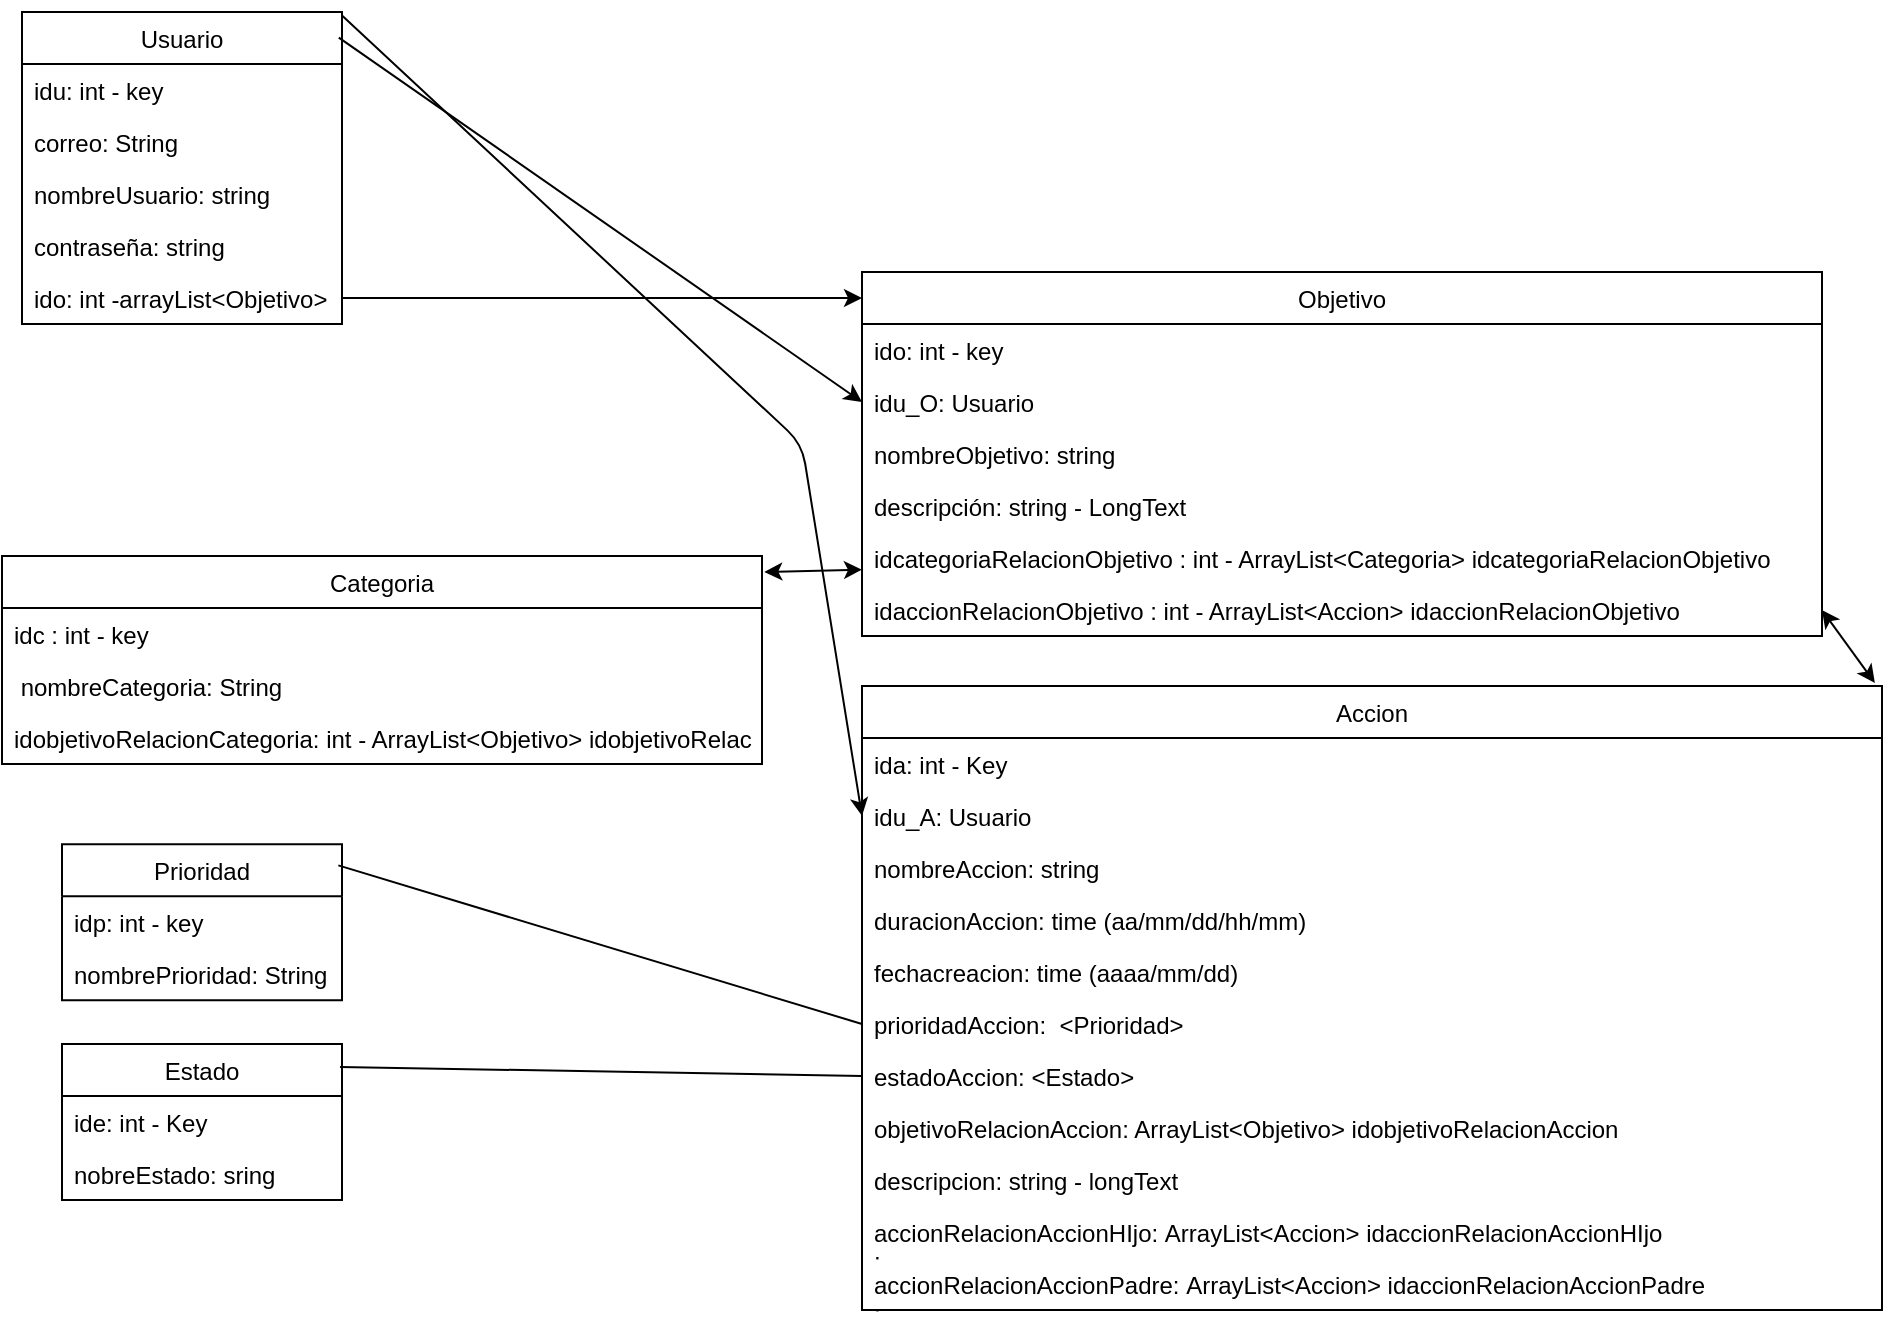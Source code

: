 <mxfile version="10.8.2" type="device"><diagram id="qRlcqaYGfxjSzqEW3Mpc" name="Page-1"><mxGraphModel dx="1133" dy="576" grid="1" gridSize="10" guides="1" tooltips="1" connect="1" arrows="1" fold="1" page="1" pageScale="1" pageWidth="827" pageHeight="1169" math="0" shadow="0"><root><mxCell id="0"/><mxCell id="1" parent="0"/><mxCell id="leLPLgbv3cCfJMPLrSLi-1" value="Categoria" style="swimlane;fontStyle=0;childLayout=stackLayout;horizontal=1;startSize=26;fillColor=none;horizontalStack=0;resizeParent=1;resizeParentMax=0;resizeLast=0;collapsible=1;marginBottom=0;" vertex="1" parent="1"><mxGeometry y="386" width="380" height="104" as="geometry"/></mxCell><mxCell id="leLPLgbv3cCfJMPLrSLi-2" value="idc : int - key" style="text;strokeColor=none;fillColor=none;align=left;verticalAlign=top;spacingLeft=4;spacingRight=4;overflow=hidden;rotatable=0;points=[[0,0.5],[1,0.5]];portConstraint=eastwest;" vertex="1" parent="leLPLgbv3cCfJMPLrSLi-1"><mxGeometry y="26" width="380" height="26" as="geometry"/></mxCell><mxCell id="leLPLgbv3cCfJMPLrSLi-3" value=" nombreCategoria: String" style="text;strokeColor=none;fillColor=none;align=left;verticalAlign=top;spacingLeft=4;spacingRight=4;overflow=hidden;rotatable=0;points=[[0,0.5],[1,0.5]];portConstraint=eastwest;" vertex="1" parent="leLPLgbv3cCfJMPLrSLi-1"><mxGeometry y="52" width="380" height="26" as="geometry"/></mxCell><mxCell id="leLPLgbv3cCfJMPLrSLi-46" value="idobjetivoRelacionCategoria: int - ArrayList&lt;Objetivo&gt; idobjetivoRelacionCategoria" style="text;strokeColor=none;fillColor=none;align=left;verticalAlign=top;spacingLeft=4;spacingRight=4;overflow=hidden;rotatable=0;points=[[0,0.5],[1,0.5]];portConstraint=eastwest;" vertex="1" parent="leLPLgbv3cCfJMPLrSLi-1"><mxGeometry y="78" width="380" height="26" as="geometry"/></mxCell><mxCell id="leLPLgbv3cCfJMPLrSLi-5" value="Usuario" style="swimlane;fontStyle=0;childLayout=stackLayout;horizontal=1;startSize=26;fillColor=none;horizontalStack=0;resizeParent=1;resizeParentMax=0;resizeLast=0;collapsible=1;marginBottom=0;" vertex="1" parent="1"><mxGeometry x="10" y="114" width="160" height="156" as="geometry"/></mxCell><mxCell id="leLPLgbv3cCfJMPLrSLi-6" value="idu: int - key" style="text;strokeColor=none;fillColor=none;align=left;verticalAlign=top;spacingLeft=4;spacingRight=4;overflow=hidden;rotatable=0;points=[[0,0.5],[1,0.5]];portConstraint=eastwest;" vertex="1" parent="leLPLgbv3cCfJMPLrSLi-5"><mxGeometry y="26" width="160" height="26" as="geometry"/></mxCell><mxCell id="leLPLgbv3cCfJMPLrSLi-7" value="correo: String" style="text;strokeColor=none;fillColor=none;align=left;verticalAlign=top;spacingLeft=4;spacingRight=4;overflow=hidden;rotatable=0;points=[[0,0.5],[1,0.5]];portConstraint=eastwest;" vertex="1" parent="leLPLgbv3cCfJMPLrSLi-5"><mxGeometry y="52" width="160" height="26" as="geometry"/></mxCell><mxCell id="leLPLgbv3cCfJMPLrSLi-8" value="nombreUsuario: string" style="text;strokeColor=none;fillColor=none;align=left;verticalAlign=top;spacingLeft=4;spacingRight=4;overflow=hidden;rotatable=0;points=[[0,0.5],[1,0.5]];portConstraint=eastwest;" vertex="1" parent="leLPLgbv3cCfJMPLrSLi-5"><mxGeometry y="78" width="160" height="26" as="geometry"/></mxCell><mxCell id="leLPLgbv3cCfJMPLrSLi-9" value="contraseña: string" style="text;strokeColor=none;fillColor=none;align=left;verticalAlign=top;spacingLeft=4;spacingRight=4;overflow=hidden;rotatable=0;points=[[0,0.5],[1,0.5]];portConstraint=eastwest;" vertex="1" parent="leLPLgbv3cCfJMPLrSLi-5"><mxGeometry y="104" width="160" height="26" as="geometry"/></mxCell><mxCell id="leLPLgbv3cCfJMPLrSLi-10" value="ido: int -arrayList&lt;Objetivo&gt; " style="text;strokeColor=none;fillColor=none;align=left;verticalAlign=top;spacingLeft=4;spacingRight=4;overflow=hidden;rotatable=0;points=[[0,0.5],[1,0.5]];portConstraint=eastwest;" vertex="1" parent="leLPLgbv3cCfJMPLrSLi-5"><mxGeometry y="130" width="160" height="26" as="geometry"/></mxCell><mxCell id="leLPLgbv3cCfJMPLrSLi-12" value="Objetivo" style="swimlane;fontStyle=0;childLayout=stackLayout;horizontal=1;startSize=26;fillColor=none;horizontalStack=0;resizeParent=1;resizeParentMax=0;resizeLast=0;collapsible=1;marginBottom=0;" vertex="1" parent="1"><mxGeometry x="430" y="244" width="480" height="182" as="geometry"/></mxCell><mxCell id="leLPLgbv3cCfJMPLrSLi-13" value="ido: int - key" style="text;strokeColor=none;fillColor=none;align=left;verticalAlign=top;spacingLeft=4;spacingRight=4;overflow=hidden;rotatable=0;points=[[0,0.5],[1,0.5]];portConstraint=eastwest;" vertex="1" parent="leLPLgbv3cCfJMPLrSLi-12"><mxGeometry y="26" width="480" height="26" as="geometry"/></mxCell><mxCell id="leLPLgbv3cCfJMPLrSLi-52" value="idu_O: Usuario" style="text;strokeColor=none;fillColor=none;align=left;verticalAlign=top;spacingLeft=4;spacingRight=4;overflow=hidden;rotatable=0;points=[[0,0.5],[1,0.5]];portConstraint=eastwest;" vertex="1" parent="leLPLgbv3cCfJMPLrSLi-12"><mxGeometry y="52" width="480" height="26" as="geometry"/></mxCell><mxCell id="leLPLgbv3cCfJMPLrSLi-14" value="nombreObjetivo: string" style="text;strokeColor=none;fillColor=none;align=left;verticalAlign=top;spacingLeft=4;spacingRight=4;overflow=hidden;rotatable=0;points=[[0,0.5],[1,0.5]];portConstraint=eastwest;" vertex="1" parent="leLPLgbv3cCfJMPLrSLi-12"><mxGeometry y="78" width="480" height="26" as="geometry"/></mxCell><mxCell id="leLPLgbv3cCfJMPLrSLi-16" value="descripción: string - LongText" style="text;strokeColor=none;fillColor=none;align=left;verticalAlign=top;spacingLeft=4;spacingRight=4;overflow=hidden;rotatable=0;points=[[0,0.5],[1,0.5]];portConstraint=eastwest;" vertex="1" parent="leLPLgbv3cCfJMPLrSLi-12"><mxGeometry y="104" width="480" height="26" as="geometry"/></mxCell><mxCell id="leLPLgbv3cCfJMPLrSLi-15" value="idcategoriaRelacionObjetivo : int - ArrayList&lt;Categoria&gt; idcategoriaRelacionObjetivo" style="text;strokeColor=none;fillColor=none;align=left;verticalAlign=top;spacingLeft=4;spacingRight=4;overflow=hidden;rotatable=0;points=[[0,0.5],[1,0.5]];portConstraint=eastwest;" vertex="1" parent="leLPLgbv3cCfJMPLrSLi-12"><mxGeometry y="130" width="480" height="26" as="geometry"/></mxCell><mxCell id="leLPLgbv3cCfJMPLrSLi-45" value="idaccionRelacionObjetivo : int - ArrayList&lt;Accion&gt; idaccionRelacionObjetivo " style="text;strokeColor=none;fillColor=none;align=left;verticalAlign=top;spacingLeft=4;spacingRight=4;overflow=hidden;rotatable=0;points=[[0,0.5],[1,0.5]];portConstraint=eastwest;" vertex="1" parent="leLPLgbv3cCfJMPLrSLi-12"><mxGeometry y="156" width="480" height="26" as="geometry"/></mxCell><mxCell id="leLPLgbv3cCfJMPLrSLi-17" value="Prioridad" style="swimlane;fontStyle=0;childLayout=stackLayout;horizontal=1;startSize=26;fillColor=none;horizontalStack=0;resizeParent=1;resizeParentMax=0;resizeLast=0;collapsible=1;marginBottom=0;" vertex="1" parent="1"><mxGeometry x="30" y="530.167" width="140" height="78" as="geometry"/></mxCell><mxCell id="leLPLgbv3cCfJMPLrSLi-18" value="idp: int - key" style="text;strokeColor=none;fillColor=none;align=left;verticalAlign=top;spacingLeft=4;spacingRight=4;overflow=hidden;rotatable=0;points=[[0,0.5],[1,0.5]];portConstraint=eastwest;" vertex="1" parent="leLPLgbv3cCfJMPLrSLi-17"><mxGeometry y="26" width="140" height="26" as="geometry"/></mxCell><mxCell id="leLPLgbv3cCfJMPLrSLi-19" value="nombrePrioridad: String" style="text;strokeColor=none;fillColor=none;align=left;verticalAlign=top;spacingLeft=4;spacingRight=4;overflow=hidden;rotatable=0;points=[[0,0.5],[1,0.5]];portConstraint=eastwest;" vertex="1" parent="leLPLgbv3cCfJMPLrSLi-17"><mxGeometry y="52" width="140" height="26" as="geometry"/></mxCell><mxCell id="leLPLgbv3cCfJMPLrSLi-21" value="Estado" style="swimlane;fontStyle=0;childLayout=stackLayout;horizontal=1;startSize=26;fillColor=none;horizontalStack=0;resizeParent=1;resizeParentMax=0;resizeLast=0;collapsible=1;marginBottom=0;" vertex="1" parent="1"><mxGeometry x="30" y="630" width="140" height="78" as="geometry"/></mxCell><mxCell id="leLPLgbv3cCfJMPLrSLi-22" value="ide: int - Key" style="text;strokeColor=none;fillColor=none;align=left;verticalAlign=top;spacingLeft=4;spacingRight=4;overflow=hidden;rotatable=0;points=[[0,0.5],[1,0.5]];portConstraint=eastwest;" vertex="1" parent="leLPLgbv3cCfJMPLrSLi-21"><mxGeometry y="26" width="140" height="26" as="geometry"/></mxCell><mxCell id="leLPLgbv3cCfJMPLrSLi-23" value="nobreEstado: sring" style="text;strokeColor=none;fillColor=none;align=left;verticalAlign=top;spacingLeft=4;spacingRight=4;overflow=hidden;rotatable=0;points=[[0,0.5],[1,0.5]];portConstraint=eastwest;" vertex="1" parent="leLPLgbv3cCfJMPLrSLi-21"><mxGeometry y="52" width="140" height="26" as="geometry"/></mxCell><mxCell id="leLPLgbv3cCfJMPLrSLi-25" value="Accion" style="swimlane;fontStyle=0;childLayout=stackLayout;horizontal=1;startSize=26;fillColor=none;horizontalStack=0;resizeParent=1;resizeParentMax=0;resizeLast=0;collapsible=1;marginBottom=0;" vertex="1" parent="1"><mxGeometry x="430" y="451" width="510" height="312" as="geometry"/></mxCell><mxCell id="leLPLgbv3cCfJMPLrSLi-26" value="ida: int - Key" style="text;strokeColor=none;fillColor=none;align=left;verticalAlign=top;spacingLeft=4;spacingRight=4;overflow=hidden;rotatable=0;points=[[0,0.5],[1,0.5]];portConstraint=eastwest;" vertex="1" parent="leLPLgbv3cCfJMPLrSLi-25"><mxGeometry y="26" width="510" height="26" as="geometry"/></mxCell><mxCell id="leLPLgbv3cCfJMPLrSLi-53" value="idu_A: Usuario " style="text;strokeColor=none;fillColor=none;align=left;verticalAlign=top;spacingLeft=4;spacingRight=4;overflow=hidden;rotatable=0;points=[[0,0.5],[1,0.5]];portConstraint=eastwest;" vertex="1" parent="leLPLgbv3cCfJMPLrSLi-25"><mxGeometry y="52" width="510" height="26" as="geometry"/></mxCell><mxCell id="leLPLgbv3cCfJMPLrSLi-27" value="nombreAccion: string" style="text;strokeColor=none;fillColor=none;align=left;verticalAlign=top;spacingLeft=4;spacingRight=4;overflow=hidden;rotatable=0;points=[[0,0.5],[1,0.5]];portConstraint=eastwest;" vertex="1" parent="leLPLgbv3cCfJMPLrSLi-25"><mxGeometry y="78" width="510" height="26" as="geometry"/></mxCell><mxCell id="leLPLgbv3cCfJMPLrSLi-28" value="duracionAccion: time (aa/mm/dd/hh/mm)" style="text;strokeColor=none;fillColor=none;align=left;verticalAlign=top;spacingLeft=4;spacingRight=4;overflow=hidden;rotatable=0;points=[[0,0.5],[1,0.5]];portConstraint=eastwest;" vertex="1" parent="leLPLgbv3cCfJMPLrSLi-25"><mxGeometry y="104" width="510" height="26" as="geometry"/></mxCell><mxCell id="leLPLgbv3cCfJMPLrSLi-29" value="fechacreacion: time (aaaa/mm/dd)" style="text;strokeColor=none;fillColor=none;align=left;verticalAlign=top;spacingLeft=4;spacingRight=4;overflow=hidden;rotatable=0;points=[[0,0.5],[1,0.5]];portConstraint=eastwest;" vertex="1" parent="leLPLgbv3cCfJMPLrSLi-25"><mxGeometry y="130" width="510" height="26" as="geometry"/></mxCell><mxCell id="leLPLgbv3cCfJMPLrSLi-30" value="prioridadAccion:  &lt;Prioridad&gt;" style="text;strokeColor=none;fillColor=none;align=left;verticalAlign=top;spacingLeft=4;spacingRight=4;overflow=hidden;rotatable=0;points=[[0,0.5],[1,0.5]];portConstraint=eastwest;" vertex="1" parent="leLPLgbv3cCfJMPLrSLi-25"><mxGeometry y="156" width="510" height="26" as="geometry"/></mxCell><mxCell id="leLPLgbv3cCfJMPLrSLi-31" value="estadoAccion: &lt;Estado&gt;" style="text;strokeColor=none;fillColor=none;align=left;verticalAlign=top;spacingLeft=4;spacingRight=4;overflow=hidden;rotatable=0;points=[[0,0.5],[1,0.5]];portConstraint=eastwest;" vertex="1" parent="leLPLgbv3cCfJMPLrSLi-25"><mxGeometry y="182" width="510" height="26" as="geometry"/></mxCell><mxCell id="leLPLgbv3cCfJMPLrSLi-32" value="objetivoRelacionAccion: ArrayList&lt;Objetivo&gt; idobjetivoRelacionAccion" style="text;strokeColor=none;fillColor=none;align=left;verticalAlign=top;spacingLeft=4;spacingRight=4;overflow=hidden;rotatable=0;points=[[0,0.5],[1,0.5]];portConstraint=eastwest;" vertex="1" parent="leLPLgbv3cCfJMPLrSLi-25"><mxGeometry y="208" width="510" height="26" as="geometry"/></mxCell><mxCell id="leLPLgbv3cCfJMPLrSLi-33" value="descripcion: string - longText" style="text;strokeColor=none;fillColor=none;align=left;verticalAlign=top;spacingLeft=4;spacingRight=4;overflow=hidden;rotatable=0;points=[[0,0.5],[1,0.5]];portConstraint=eastwest;" vertex="1" parent="leLPLgbv3cCfJMPLrSLi-25"><mxGeometry y="234" width="510" height="26" as="geometry"/></mxCell><mxCell id="leLPLgbv3cCfJMPLrSLi-34" value="accionRelacionAccionHIjo: ArrayList&lt;Accion&gt; idaccionRelacionAccionHIjo&#10;;" style="text;strokeColor=none;fillColor=none;align=left;verticalAlign=top;spacingLeft=4;spacingRight=4;overflow=hidden;rotatable=0;points=[[0,0.5],[1,0.5]];portConstraint=eastwest;" vertex="1" parent="leLPLgbv3cCfJMPLrSLi-25"><mxGeometry y="260" width="510" height="26" as="geometry"/></mxCell><mxCell id="leLPLgbv3cCfJMPLrSLi-35" value="accionRelacionAccionPadre: ArrayList&lt;Accion&gt; idaccionRelacionAccionPadre&#10;;" style="text;strokeColor=none;fillColor=none;align=left;verticalAlign=top;spacingLeft=4;spacingRight=4;overflow=hidden;rotatable=0;points=[[0,0.5],[1,0.5]];portConstraint=eastwest;" vertex="1" parent="leLPLgbv3cCfJMPLrSLi-25"><mxGeometry y="286" width="510" height="26" as="geometry"/></mxCell><mxCell id="leLPLgbv3cCfJMPLrSLi-37" value="" style="endArrow=classic;html=1;exitX=1;exitY=0.5;exitDx=0;exitDy=0;" edge="1" parent="1" source="leLPLgbv3cCfJMPLrSLi-10"><mxGeometry width="50" height="50" relative="1" as="geometry"><mxPoint x="170" y="433" as="sourcePoint"/><mxPoint x="430" y="257" as="targetPoint"/></mxGeometry></mxCell><mxCell id="leLPLgbv3cCfJMPLrSLi-44" value="" style="endArrow=classic;startArrow=classic;html=1;entryX=1.003;entryY=0.077;entryDx=0;entryDy=0;entryPerimeter=0;" edge="1" parent="1" source="leLPLgbv3cCfJMPLrSLi-15" target="leLPLgbv3cCfJMPLrSLi-1"><mxGeometry width="50" height="50" relative="1" as="geometry"><mxPoint x="169.289" y="404" as="sourcePoint"/><mxPoint x="390" y="354" as="targetPoint"/></mxGeometry></mxCell><mxCell id="leLPLgbv3cCfJMPLrSLi-47" value="" style="endArrow=classic;startArrow=classic;html=1;exitX=1;exitY=0.5;exitDx=0;exitDy=0;entryX=0.993;entryY=-0.005;entryDx=0;entryDy=0;entryPerimeter=0;" edge="1" parent="1" source="leLPLgbv3cCfJMPLrSLi-45" target="leLPLgbv3cCfJMPLrSLi-25"><mxGeometry width="50" height="50" relative="1" as="geometry"><mxPoint x="1010" y="758" as="sourcePoint"/><mxPoint x="1060" y="708" as="targetPoint"/></mxGeometry></mxCell><mxCell id="leLPLgbv3cCfJMPLrSLi-50" value="" style="endArrow=none;html=1;entryX=0.987;entryY=0.135;entryDx=0;entryDy=0;entryPerimeter=0;exitX=0;exitY=0.5;exitDx=0;exitDy=0;" edge="1" parent="1" source="leLPLgbv3cCfJMPLrSLi-30" target="leLPLgbv3cCfJMPLrSLi-17"><mxGeometry width="50" height="50" relative="1" as="geometry"><mxPoint x="359.289" y="644" as="sourcePoint"/><mxPoint x="359.289" y="594" as="targetPoint"/></mxGeometry></mxCell><mxCell id="leLPLgbv3cCfJMPLrSLi-51" value="" style="endArrow=none;html=1;entryX=0;entryY=0.5;entryDx=0;entryDy=0;exitX=0.993;exitY=0.147;exitDx=0;exitDy=0;exitPerimeter=0;" edge="1" parent="1" source="leLPLgbv3cCfJMPLrSLi-21" target="leLPLgbv3cCfJMPLrSLi-31"><mxGeometry width="50" height="50" relative="1" as="geometry"><mxPoint x="360" y="660" as="sourcePoint"/><mxPoint x="410" y="610" as="targetPoint"/></mxGeometry></mxCell><mxCell id="leLPLgbv3cCfJMPLrSLi-54" value="" style="endArrow=classic;html=1;exitX=0.99;exitY=0.082;exitDx=0;exitDy=0;exitPerimeter=0;entryX=0;entryY=0.5;entryDx=0;entryDy=0;" edge="1" parent="1" source="leLPLgbv3cCfJMPLrSLi-5" target="leLPLgbv3cCfJMPLrSLi-52"><mxGeometry width="50" height="50" relative="1" as="geometry"><mxPoint x="310" y="210" as="sourcePoint"/><mxPoint x="360" y="160" as="targetPoint"/></mxGeometry></mxCell><mxCell id="leLPLgbv3cCfJMPLrSLi-55" value="" style="endArrow=classic;html=1;entryX=0;entryY=0.5;entryDx=0;entryDy=0;" edge="1" parent="1" target="leLPLgbv3cCfJMPLrSLi-53"><mxGeometry width="50" height="50" relative="1" as="geometry"><mxPoint x="170" y="115.714" as="sourcePoint"/><mxPoint x="60" y="790" as="targetPoint"/><Array as="points"><mxPoint x="400" y="330"/></Array></mxGeometry></mxCell></root></mxGraphModel></diagram></mxfile>